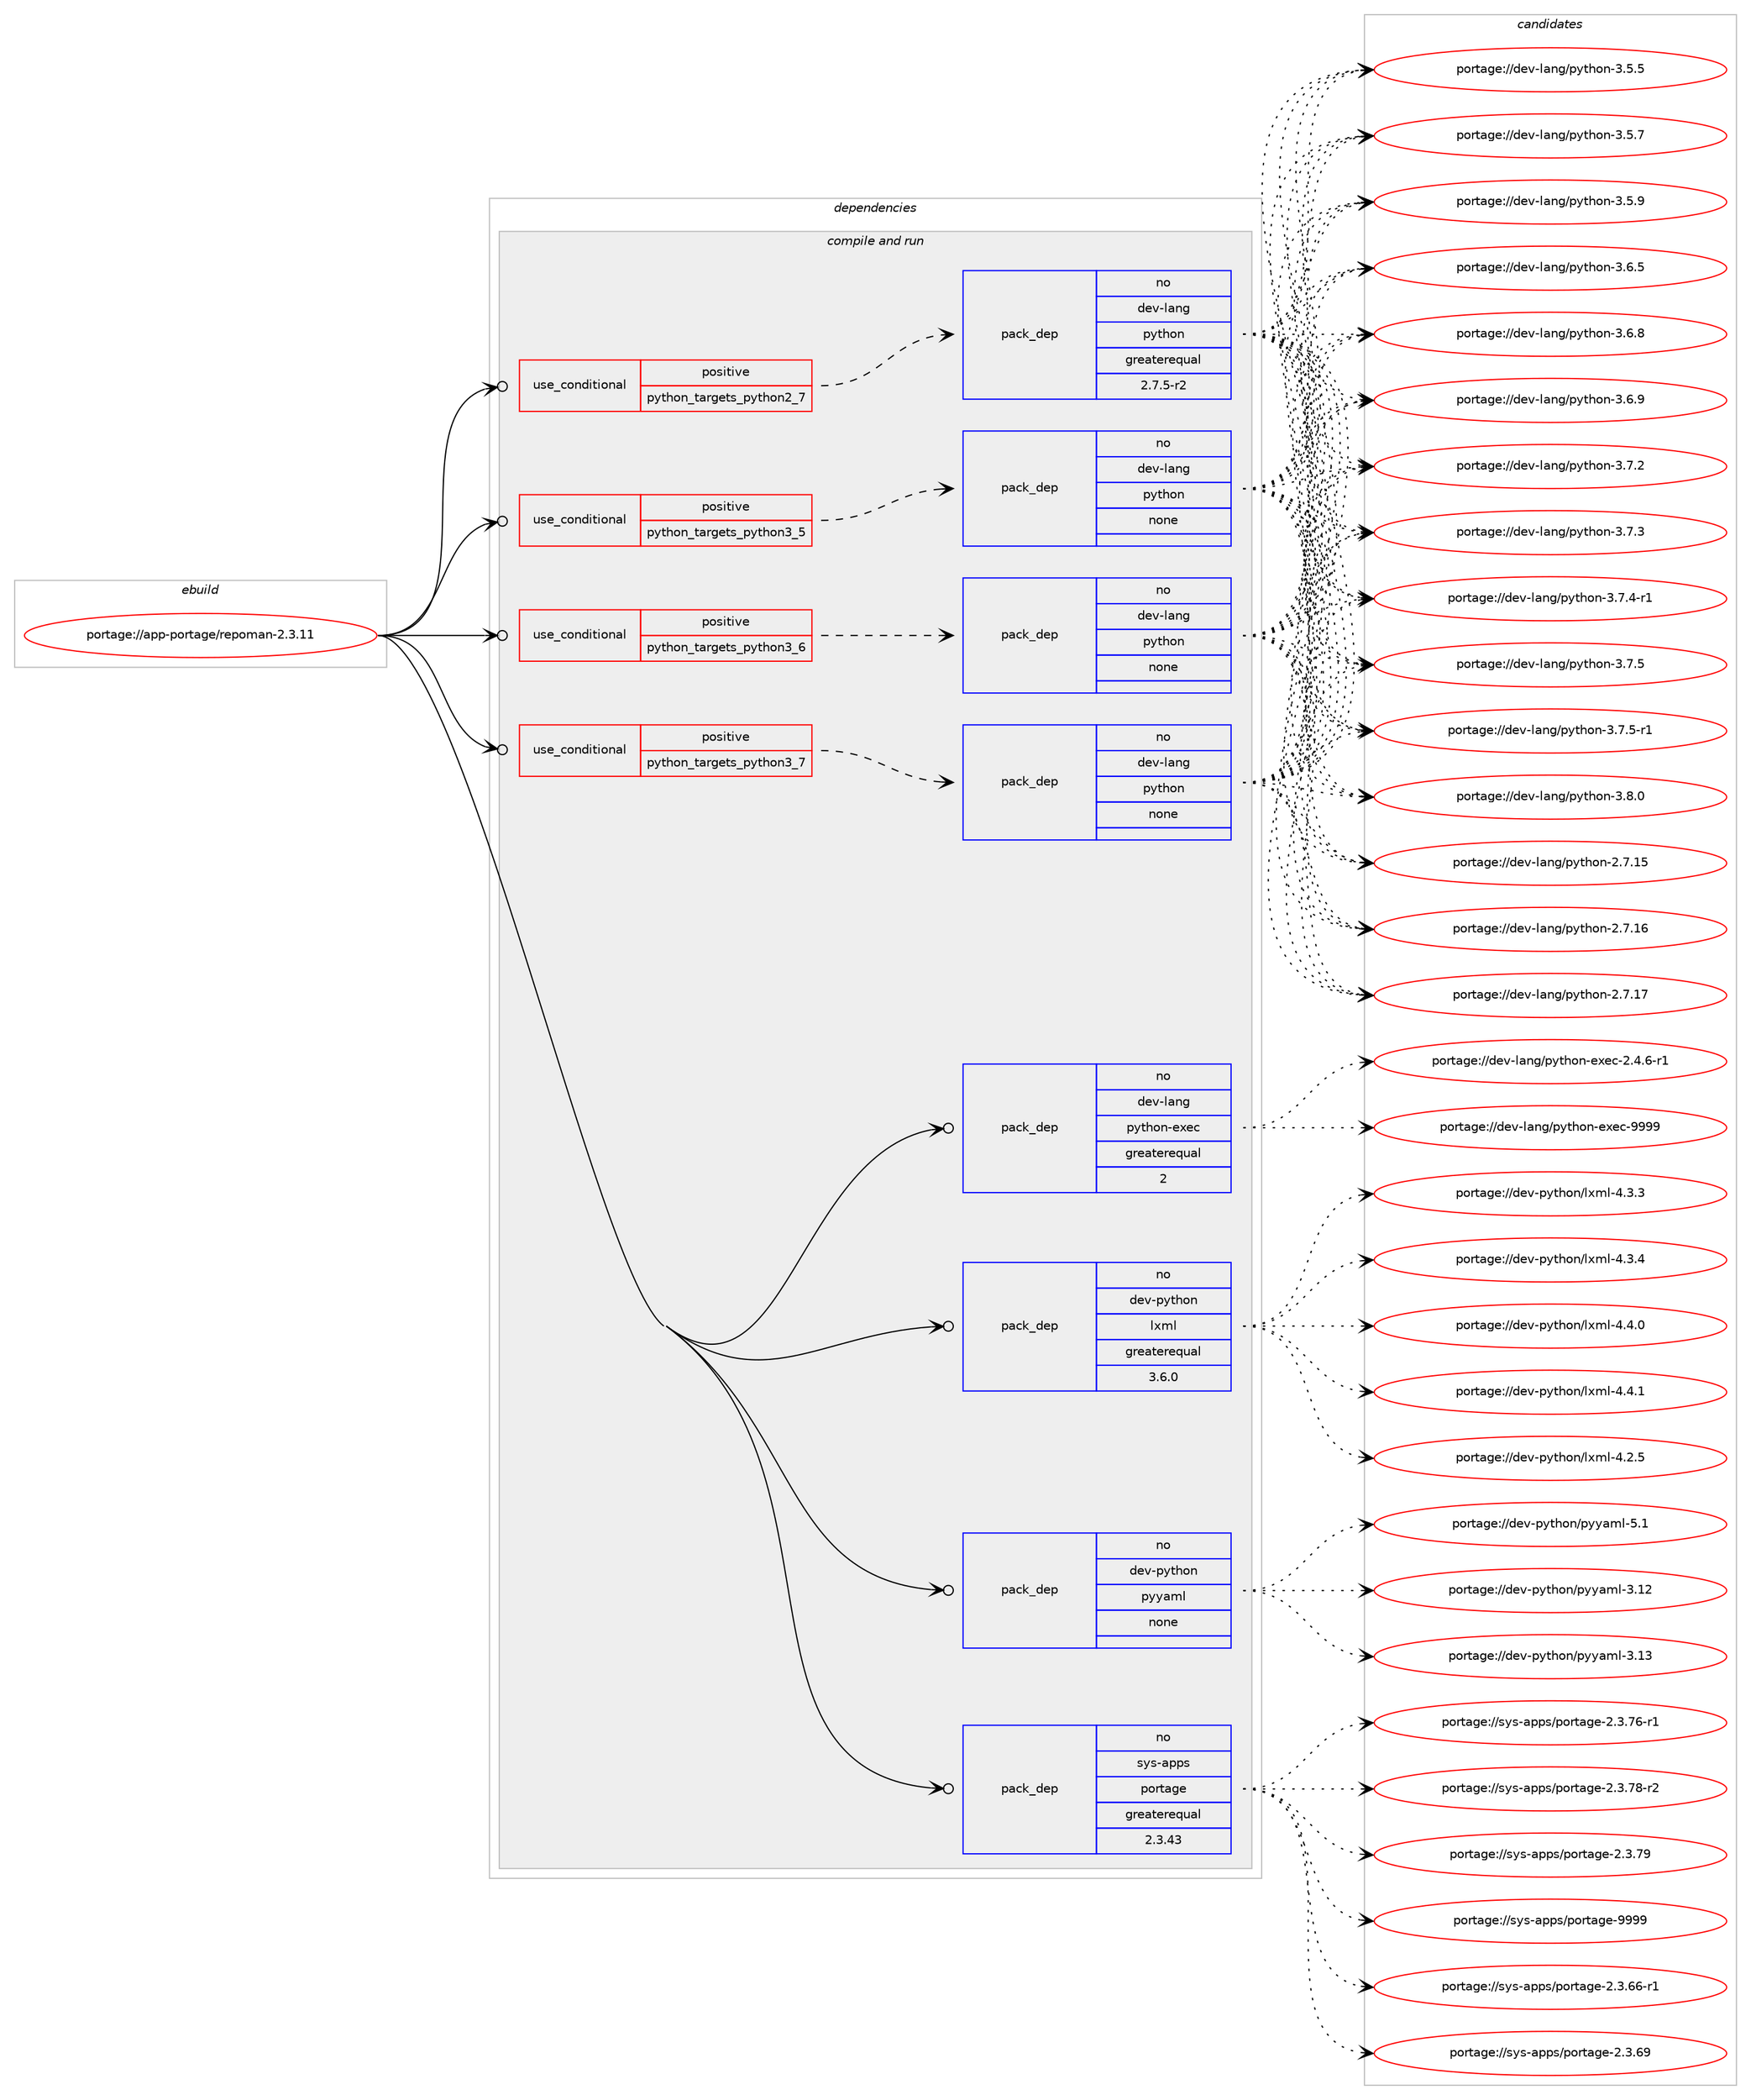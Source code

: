 digraph prolog {

# *************
# Graph options
# *************

newrank=true;
concentrate=true;
compound=true;
graph [rankdir=LR,fontname=Helvetica,fontsize=10,ranksep=1.5];#, ranksep=2.5, nodesep=0.2];
edge  [arrowhead=vee];
node  [fontname=Helvetica,fontsize=10];

# **********
# The ebuild
# **********

subgraph cluster_leftcol {
color=gray;
rank=same;
label=<<i>ebuild</i>>;
id [label="portage://app-portage/repoman-2.3.11", color=red, width=4, href="../app-portage/repoman-2.3.11.svg"];
}

# ****************
# The dependencies
# ****************

subgraph cluster_midcol {
color=gray;
label=<<i>dependencies</i>>;
subgraph cluster_compile {
fillcolor="#eeeeee";
style=filled;
label=<<i>compile</i>>;
}
subgraph cluster_compileandrun {
fillcolor="#eeeeee";
style=filled;
label=<<i>compile and run</i>>;
subgraph cond10428 {
dependency42272 [label=<<TABLE BORDER="0" CELLBORDER="1" CELLSPACING="0" CELLPADDING="4"><TR><TD ROWSPAN="3" CELLPADDING="10">use_conditional</TD></TR><TR><TD>positive</TD></TR><TR><TD>python_targets_python2_7</TD></TR></TABLE>>, shape=none, color=red];
subgraph pack31138 {
dependency42273 [label=<<TABLE BORDER="0" CELLBORDER="1" CELLSPACING="0" CELLPADDING="4" WIDTH="220"><TR><TD ROWSPAN="6" CELLPADDING="30">pack_dep</TD></TR><TR><TD WIDTH="110">no</TD></TR><TR><TD>dev-lang</TD></TR><TR><TD>python</TD></TR><TR><TD>greaterequal</TD></TR><TR><TD>2.7.5-r2</TD></TR></TABLE>>, shape=none, color=blue];
}
dependency42272:e -> dependency42273:w [weight=20,style="dashed",arrowhead="vee"];
}
id:e -> dependency42272:w [weight=20,style="solid",arrowhead="odotvee"];
subgraph cond10429 {
dependency42274 [label=<<TABLE BORDER="0" CELLBORDER="1" CELLSPACING="0" CELLPADDING="4"><TR><TD ROWSPAN="3" CELLPADDING="10">use_conditional</TD></TR><TR><TD>positive</TD></TR><TR><TD>python_targets_python3_5</TD></TR></TABLE>>, shape=none, color=red];
subgraph pack31139 {
dependency42275 [label=<<TABLE BORDER="0" CELLBORDER="1" CELLSPACING="0" CELLPADDING="4" WIDTH="220"><TR><TD ROWSPAN="6" CELLPADDING="30">pack_dep</TD></TR><TR><TD WIDTH="110">no</TD></TR><TR><TD>dev-lang</TD></TR><TR><TD>python</TD></TR><TR><TD>none</TD></TR><TR><TD></TD></TR></TABLE>>, shape=none, color=blue];
}
dependency42274:e -> dependency42275:w [weight=20,style="dashed",arrowhead="vee"];
}
id:e -> dependency42274:w [weight=20,style="solid",arrowhead="odotvee"];
subgraph cond10430 {
dependency42276 [label=<<TABLE BORDER="0" CELLBORDER="1" CELLSPACING="0" CELLPADDING="4"><TR><TD ROWSPAN="3" CELLPADDING="10">use_conditional</TD></TR><TR><TD>positive</TD></TR><TR><TD>python_targets_python3_6</TD></TR></TABLE>>, shape=none, color=red];
subgraph pack31140 {
dependency42277 [label=<<TABLE BORDER="0" CELLBORDER="1" CELLSPACING="0" CELLPADDING="4" WIDTH="220"><TR><TD ROWSPAN="6" CELLPADDING="30">pack_dep</TD></TR><TR><TD WIDTH="110">no</TD></TR><TR><TD>dev-lang</TD></TR><TR><TD>python</TD></TR><TR><TD>none</TD></TR><TR><TD></TD></TR></TABLE>>, shape=none, color=blue];
}
dependency42276:e -> dependency42277:w [weight=20,style="dashed",arrowhead="vee"];
}
id:e -> dependency42276:w [weight=20,style="solid",arrowhead="odotvee"];
subgraph cond10431 {
dependency42278 [label=<<TABLE BORDER="0" CELLBORDER="1" CELLSPACING="0" CELLPADDING="4"><TR><TD ROWSPAN="3" CELLPADDING="10">use_conditional</TD></TR><TR><TD>positive</TD></TR><TR><TD>python_targets_python3_7</TD></TR></TABLE>>, shape=none, color=red];
subgraph pack31141 {
dependency42279 [label=<<TABLE BORDER="0" CELLBORDER="1" CELLSPACING="0" CELLPADDING="4" WIDTH="220"><TR><TD ROWSPAN="6" CELLPADDING="30">pack_dep</TD></TR><TR><TD WIDTH="110">no</TD></TR><TR><TD>dev-lang</TD></TR><TR><TD>python</TD></TR><TR><TD>none</TD></TR><TR><TD></TD></TR></TABLE>>, shape=none, color=blue];
}
dependency42278:e -> dependency42279:w [weight=20,style="dashed",arrowhead="vee"];
}
id:e -> dependency42278:w [weight=20,style="solid",arrowhead="odotvee"];
subgraph pack31142 {
dependency42280 [label=<<TABLE BORDER="0" CELLBORDER="1" CELLSPACING="0" CELLPADDING="4" WIDTH="220"><TR><TD ROWSPAN="6" CELLPADDING="30">pack_dep</TD></TR><TR><TD WIDTH="110">no</TD></TR><TR><TD>dev-lang</TD></TR><TR><TD>python-exec</TD></TR><TR><TD>greaterequal</TD></TR><TR><TD>2</TD></TR></TABLE>>, shape=none, color=blue];
}
id:e -> dependency42280:w [weight=20,style="solid",arrowhead="odotvee"];
subgraph pack31143 {
dependency42281 [label=<<TABLE BORDER="0" CELLBORDER="1" CELLSPACING="0" CELLPADDING="4" WIDTH="220"><TR><TD ROWSPAN="6" CELLPADDING="30">pack_dep</TD></TR><TR><TD WIDTH="110">no</TD></TR><TR><TD>dev-python</TD></TR><TR><TD>lxml</TD></TR><TR><TD>greaterequal</TD></TR><TR><TD>3.6.0</TD></TR></TABLE>>, shape=none, color=blue];
}
id:e -> dependency42281:w [weight=20,style="solid",arrowhead="odotvee"];
subgraph pack31144 {
dependency42282 [label=<<TABLE BORDER="0" CELLBORDER="1" CELLSPACING="0" CELLPADDING="4" WIDTH="220"><TR><TD ROWSPAN="6" CELLPADDING="30">pack_dep</TD></TR><TR><TD WIDTH="110">no</TD></TR><TR><TD>dev-python</TD></TR><TR><TD>pyyaml</TD></TR><TR><TD>none</TD></TR><TR><TD></TD></TR></TABLE>>, shape=none, color=blue];
}
id:e -> dependency42282:w [weight=20,style="solid",arrowhead="odotvee"];
subgraph pack31145 {
dependency42283 [label=<<TABLE BORDER="0" CELLBORDER="1" CELLSPACING="0" CELLPADDING="4" WIDTH="220"><TR><TD ROWSPAN="6" CELLPADDING="30">pack_dep</TD></TR><TR><TD WIDTH="110">no</TD></TR><TR><TD>sys-apps</TD></TR><TR><TD>portage</TD></TR><TR><TD>greaterequal</TD></TR><TR><TD>2.3.43</TD></TR></TABLE>>, shape=none, color=blue];
}
id:e -> dependency42283:w [weight=20,style="solid",arrowhead="odotvee"];
}
subgraph cluster_run {
fillcolor="#eeeeee";
style=filled;
label=<<i>run</i>>;
}
}

# **************
# The candidates
# **************

subgraph cluster_choices {
rank=same;
color=gray;
label=<<i>candidates</i>>;

subgraph choice31138 {
color=black;
nodesep=1;
choiceportage10010111845108971101034711212111610411111045504655464953 [label="portage://dev-lang/python-2.7.15", color=red, width=4,href="../dev-lang/python-2.7.15.svg"];
choiceportage10010111845108971101034711212111610411111045504655464954 [label="portage://dev-lang/python-2.7.16", color=red, width=4,href="../dev-lang/python-2.7.16.svg"];
choiceportage10010111845108971101034711212111610411111045504655464955 [label="portage://dev-lang/python-2.7.17", color=red, width=4,href="../dev-lang/python-2.7.17.svg"];
choiceportage100101118451089711010347112121116104111110455146534653 [label="portage://dev-lang/python-3.5.5", color=red, width=4,href="../dev-lang/python-3.5.5.svg"];
choiceportage100101118451089711010347112121116104111110455146534655 [label="portage://dev-lang/python-3.5.7", color=red, width=4,href="../dev-lang/python-3.5.7.svg"];
choiceportage100101118451089711010347112121116104111110455146534657 [label="portage://dev-lang/python-3.5.9", color=red, width=4,href="../dev-lang/python-3.5.9.svg"];
choiceportage100101118451089711010347112121116104111110455146544653 [label="portage://dev-lang/python-3.6.5", color=red, width=4,href="../dev-lang/python-3.6.5.svg"];
choiceportage100101118451089711010347112121116104111110455146544656 [label="portage://dev-lang/python-3.6.8", color=red, width=4,href="../dev-lang/python-3.6.8.svg"];
choiceportage100101118451089711010347112121116104111110455146544657 [label="portage://dev-lang/python-3.6.9", color=red, width=4,href="../dev-lang/python-3.6.9.svg"];
choiceportage100101118451089711010347112121116104111110455146554650 [label="portage://dev-lang/python-3.7.2", color=red, width=4,href="../dev-lang/python-3.7.2.svg"];
choiceportage100101118451089711010347112121116104111110455146554651 [label="portage://dev-lang/python-3.7.3", color=red, width=4,href="../dev-lang/python-3.7.3.svg"];
choiceportage1001011184510897110103471121211161041111104551465546524511449 [label="portage://dev-lang/python-3.7.4-r1", color=red, width=4,href="../dev-lang/python-3.7.4-r1.svg"];
choiceportage100101118451089711010347112121116104111110455146554653 [label="portage://dev-lang/python-3.7.5", color=red, width=4,href="../dev-lang/python-3.7.5.svg"];
choiceportage1001011184510897110103471121211161041111104551465546534511449 [label="portage://dev-lang/python-3.7.5-r1", color=red, width=4,href="../dev-lang/python-3.7.5-r1.svg"];
choiceportage100101118451089711010347112121116104111110455146564648 [label="portage://dev-lang/python-3.8.0", color=red, width=4,href="../dev-lang/python-3.8.0.svg"];
dependency42273:e -> choiceportage10010111845108971101034711212111610411111045504655464953:w [style=dotted,weight="100"];
dependency42273:e -> choiceportage10010111845108971101034711212111610411111045504655464954:w [style=dotted,weight="100"];
dependency42273:e -> choiceportage10010111845108971101034711212111610411111045504655464955:w [style=dotted,weight="100"];
dependency42273:e -> choiceportage100101118451089711010347112121116104111110455146534653:w [style=dotted,weight="100"];
dependency42273:e -> choiceportage100101118451089711010347112121116104111110455146534655:w [style=dotted,weight="100"];
dependency42273:e -> choiceportage100101118451089711010347112121116104111110455146534657:w [style=dotted,weight="100"];
dependency42273:e -> choiceportage100101118451089711010347112121116104111110455146544653:w [style=dotted,weight="100"];
dependency42273:e -> choiceportage100101118451089711010347112121116104111110455146544656:w [style=dotted,weight="100"];
dependency42273:e -> choiceportage100101118451089711010347112121116104111110455146544657:w [style=dotted,weight="100"];
dependency42273:e -> choiceportage100101118451089711010347112121116104111110455146554650:w [style=dotted,weight="100"];
dependency42273:e -> choiceportage100101118451089711010347112121116104111110455146554651:w [style=dotted,weight="100"];
dependency42273:e -> choiceportage1001011184510897110103471121211161041111104551465546524511449:w [style=dotted,weight="100"];
dependency42273:e -> choiceportage100101118451089711010347112121116104111110455146554653:w [style=dotted,weight="100"];
dependency42273:e -> choiceportage1001011184510897110103471121211161041111104551465546534511449:w [style=dotted,weight="100"];
dependency42273:e -> choiceportage100101118451089711010347112121116104111110455146564648:w [style=dotted,weight="100"];
}
subgraph choice31139 {
color=black;
nodesep=1;
choiceportage10010111845108971101034711212111610411111045504655464953 [label="portage://dev-lang/python-2.7.15", color=red, width=4,href="../dev-lang/python-2.7.15.svg"];
choiceportage10010111845108971101034711212111610411111045504655464954 [label="portage://dev-lang/python-2.7.16", color=red, width=4,href="../dev-lang/python-2.7.16.svg"];
choiceportage10010111845108971101034711212111610411111045504655464955 [label="portage://dev-lang/python-2.7.17", color=red, width=4,href="../dev-lang/python-2.7.17.svg"];
choiceportage100101118451089711010347112121116104111110455146534653 [label="portage://dev-lang/python-3.5.5", color=red, width=4,href="../dev-lang/python-3.5.5.svg"];
choiceportage100101118451089711010347112121116104111110455146534655 [label="portage://dev-lang/python-3.5.7", color=red, width=4,href="../dev-lang/python-3.5.7.svg"];
choiceportage100101118451089711010347112121116104111110455146534657 [label="portage://dev-lang/python-3.5.9", color=red, width=4,href="../dev-lang/python-3.5.9.svg"];
choiceportage100101118451089711010347112121116104111110455146544653 [label="portage://dev-lang/python-3.6.5", color=red, width=4,href="../dev-lang/python-3.6.5.svg"];
choiceportage100101118451089711010347112121116104111110455146544656 [label="portage://dev-lang/python-3.6.8", color=red, width=4,href="../dev-lang/python-3.6.8.svg"];
choiceportage100101118451089711010347112121116104111110455146544657 [label="portage://dev-lang/python-3.6.9", color=red, width=4,href="../dev-lang/python-3.6.9.svg"];
choiceportage100101118451089711010347112121116104111110455146554650 [label="portage://dev-lang/python-3.7.2", color=red, width=4,href="../dev-lang/python-3.7.2.svg"];
choiceportage100101118451089711010347112121116104111110455146554651 [label="portage://dev-lang/python-3.7.3", color=red, width=4,href="../dev-lang/python-3.7.3.svg"];
choiceportage1001011184510897110103471121211161041111104551465546524511449 [label="portage://dev-lang/python-3.7.4-r1", color=red, width=4,href="../dev-lang/python-3.7.4-r1.svg"];
choiceportage100101118451089711010347112121116104111110455146554653 [label="portage://dev-lang/python-3.7.5", color=red, width=4,href="../dev-lang/python-3.7.5.svg"];
choiceportage1001011184510897110103471121211161041111104551465546534511449 [label="portage://dev-lang/python-3.7.5-r1", color=red, width=4,href="../dev-lang/python-3.7.5-r1.svg"];
choiceportage100101118451089711010347112121116104111110455146564648 [label="portage://dev-lang/python-3.8.0", color=red, width=4,href="../dev-lang/python-3.8.0.svg"];
dependency42275:e -> choiceportage10010111845108971101034711212111610411111045504655464953:w [style=dotted,weight="100"];
dependency42275:e -> choiceportage10010111845108971101034711212111610411111045504655464954:w [style=dotted,weight="100"];
dependency42275:e -> choiceportage10010111845108971101034711212111610411111045504655464955:w [style=dotted,weight="100"];
dependency42275:e -> choiceportage100101118451089711010347112121116104111110455146534653:w [style=dotted,weight="100"];
dependency42275:e -> choiceportage100101118451089711010347112121116104111110455146534655:w [style=dotted,weight="100"];
dependency42275:e -> choiceportage100101118451089711010347112121116104111110455146534657:w [style=dotted,weight="100"];
dependency42275:e -> choiceportage100101118451089711010347112121116104111110455146544653:w [style=dotted,weight="100"];
dependency42275:e -> choiceportage100101118451089711010347112121116104111110455146544656:w [style=dotted,weight="100"];
dependency42275:e -> choiceportage100101118451089711010347112121116104111110455146544657:w [style=dotted,weight="100"];
dependency42275:e -> choiceportage100101118451089711010347112121116104111110455146554650:w [style=dotted,weight="100"];
dependency42275:e -> choiceportage100101118451089711010347112121116104111110455146554651:w [style=dotted,weight="100"];
dependency42275:e -> choiceportage1001011184510897110103471121211161041111104551465546524511449:w [style=dotted,weight="100"];
dependency42275:e -> choiceportage100101118451089711010347112121116104111110455146554653:w [style=dotted,weight="100"];
dependency42275:e -> choiceportage1001011184510897110103471121211161041111104551465546534511449:w [style=dotted,weight="100"];
dependency42275:e -> choiceportage100101118451089711010347112121116104111110455146564648:w [style=dotted,weight="100"];
}
subgraph choice31140 {
color=black;
nodesep=1;
choiceportage10010111845108971101034711212111610411111045504655464953 [label="portage://dev-lang/python-2.7.15", color=red, width=4,href="../dev-lang/python-2.7.15.svg"];
choiceportage10010111845108971101034711212111610411111045504655464954 [label="portage://dev-lang/python-2.7.16", color=red, width=4,href="../dev-lang/python-2.7.16.svg"];
choiceportage10010111845108971101034711212111610411111045504655464955 [label="portage://dev-lang/python-2.7.17", color=red, width=4,href="../dev-lang/python-2.7.17.svg"];
choiceportage100101118451089711010347112121116104111110455146534653 [label="portage://dev-lang/python-3.5.5", color=red, width=4,href="../dev-lang/python-3.5.5.svg"];
choiceportage100101118451089711010347112121116104111110455146534655 [label="portage://dev-lang/python-3.5.7", color=red, width=4,href="../dev-lang/python-3.5.7.svg"];
choiceportage100101118451089711010347112121116104111110455146534657 [label="portage://dev-lang/python-3.5.9", color=red, width=4,href="../dev-lang/python-3.5.9.svg"];
choiceportage100101118451089711010347112121116104111110455146544653 [label="portage://dev-lang/python-3.6.5", color=red, width=4,href="../dev-lang/python-3.6.5.svg"];
choiceportage100101118451089711010347112121116104111110455146544656 [label="portage://dev-lang/python-3.6.8", color=red, width=4,href="../dev-lang/python-3.6.8.svg"];
choiceportage100101118451089711010347112121116104111110455146544657 [label="portage://dev-lang/python-3.6.9", color=red, width=4,href="../dev-lang/python-3.6.9.svg"];
choiceportage100101118451089711010347112121116104111110455146554650 [label="portage://dev-lang/python-3.7.2", color=red, width=4,href="../dev-lang/python-3.7.2.svg"];
choiceportage100101118451089711010347112121116104111110455146554651 [label="portage://dev-lang/python-3.7.3", color=red, width=4,href="../dev-lang/python-3.7.3.svg"];
choiceportage1001011184510897110103471121211161041111104551465546524511449 [label="portage://dev-lang/python-3.7.4-r1", color=red, width=4,href="../dev-lang/python-3.7.4-r1.svg"];
choiceportage100101118451089711010347112121116104111110455146554653 [label="portage://dev-lang/python-3.7.5", color=red, width=4,href="../dev-lang/python-3.7.5.svg"];
choiceportage1001011184510897110103471121211161041111104551465546534511449 [label="portage://dev-lang/python-3.7.5-r1", color=red, width=4,href="../dev-lang/python-3.7.5-r1.svg"];
choiceportage100101118451089711010347112121116104111110455146564648 [label="portage://dev-lang/python-3.8.0", color=red, width=4,href="../dev-lang/python-3.8.0.svg"];
dependency42277:e -> choiceportage10010111845108971101034711212111610411111045504655464953:w [style=dotted,weight="100"];
dependency42277:e -> choiceportage10010111845108971101034711212111610411111045504655464954:w [style=dotted,weight="100"];
dependency42277:e -> choiceportage10010111845108971101034711212111610411111045504655464955:w [style=dotted,weight="100"];
dependency42277:e -> choiceportage100101118451089711010347112121116104111110455146534653:w [style=dotted,weight="100"];
dependency42277:e -> choiceportage100101118451089711010347112121116104111110455146534655:w [style=dotted,weight="100"];
dependency42277:e -> choiceportage100101118451089711010347112121116104111110455146534657:w [style=dotted,weight="100"];
dependency42277:e -> choiceportage100101118451089711010347112121116104111110455146544653:w [style=dotted,weight="100"];
dependency42277:e -> choiceportage100101118451089711010347112121116104111110455146544656:w [style=dotted,weight="100"];
dependency42277:e -> choiceportage100101118451089711010347112121116104111110455146544657:w [style=dotted,weight="100"];
dependency42277:e -> choiceportage100101118451089711010347112121116104111110455146554650:w [style=dotted,weight="100"];
dependency42277:e -> choiceportage100101118451089711010347112121116104111110455146554651:w [style=dotted,weight="100"];
dependency42277:e -> choiceportage1001011184510897110103471121211161041111104551465546524511449:w [style=dotted,weight="100"];
dependency42277:e -> choiceportage100101118451089711010347112121116104111110455146554653:w [style=dotted,weight="100"];
dependency42277:e -> choiceportage1001011184510897110103471121211161041111104551465546534511449:w [style=dotted,weight="100"];
dependency42277:e -> choiceportage100101118451089711010347112121116104111110455146564648:w [style=dotted,weight="100"];
}
subgraph choice31141 {
color=black;
nodesep=1;
choiceportage10010111845108971101034711212111610411111045504655464953 [label="portage://dev-lang/python-2.7.15", color=red, width=4,href="../dev-lang/python-2.7.15.svg"];
choiceportage10010111845108971101034711212111610411111045504655464954 [label="portage://dev-lang/python-2.7.16", color=red, width=4,href="../dev-lang/python-2.7.16.svg"];
choiceportage10010111845108971101034711212111610411111045504655464955 [label="portage://dev-lang/python-2.7.17", color=red, width=4,href="../dev-lang/python-2.7.17.svg"];
choiceportage100101118451089711010347112121116104111110455146534653 [label="portage://dev-lang/python-3.5.5", color=red, width=4,href="../dev-lang/python-3.5.5.svg"];
choiceportage100101118451089711010347112121116104111110455146534655 [label="portage://dev-lang/python-3.5.7", color=red, width=4,href="../dev-lang/python-3.5.7.svg"];
choiceportage100101118451089711010347112121116104111110455146534657 [label="portage://dev-lang/python-3.5.9", color=red, width=4,href="../dev-lang/python-3.5.9.svg"];
choiceportage100101118451089711010347112121116104111110455146544653 [label="portage://dev-lang/python-3.6.5", color=red, width=4,href="../dev-lang/python-3.6.5.svg"];
choiceportage100101118451089711010347112121116104111110455146544656 [label="portage://dev-lang/python-3.6.8", color=red, width=4,href="../dev-lang/python-3.6.8.svg"];
choiceportage100101118451089711010347112121116104111110455146544657 [label="portage://dev-lang/python-3.6.9", color=red, width=4,href="../dev-lang/python-3.6.9.svg"];
choiceportage100101118451089711010347112121116104111110455146554650 [label="portage://dev-lang/python-3.7.2", color=red, width=4,href="../dev-lang/python-3.7.2.svg"];
choiceportage100101118451089711010347112121116104111110455146554651 [label="portage://dev-lang/python-3.7.3", color=red, width=4,href="../dev-lang/python-3.7.3.svg"];
choiceportage1001011184510897110103471121211161041111104551465546524511449 [label="portage://dev-lang/python-3.7.4-r1", color=red, width=4,href="../dev-lang/python-3.7.4-r1.svg"];
choiceportage100101118451089711010347112121116104111110455146554653 [label="portage://dev-lang/python-3.7.5", color=red, width=4,href="../dev-lang/python-3.7.5.svg"];
choiceportage1001011184510897110103471121211161041111104551465546534511449 [label="portage://dev-lang/python-3.7.5-r1", color=red, width=4,href="../dev-lang/python-3.7.5-r1.svg"];
choiceportage100101118451089711010347112121116104111110455146564648 [label="portage://dev-lang/python-3.8.0", color=red, width=4,href="../dev-lang/python-3.8.0.svg"];
dependency42279:e -> choiceportage10010111845108971101034711212111610411111045504655464953:w [style=dotted,weight="100"];
dependency42279:e -> choiceportage10010111845108971101034711212111610411111045504655464954:w [style=dotted,weight="100"];
dependency42279:e -> choiceportage10010111845108971101034711212111610411111045504655464955:w [style=dotted,weight="100"];
dependency42279:e -> choiceportage100101118451089711010347112121116104111110455146534653:w [style=dotted,weight="100"];
dependency42279:e -> choiceportage100101118451089711010347112121116104111110455146534655:w [style=dotted,weight="100"];
dependency42279:e -> choiceportage100101118451089711010347112121116104111110455146534657:w [style=dotted,weight="100"];
dependency42279:e -> choiceportage100101118451089711010347112121116104111110455146544653:w [style=dotted,weight="100"];
dependency42279:e -> choiceportage100101118451089711010347112121116104111110455146544656:w [style=dotted,weight="100"];
dependency42279:e -> choiceportage100101118451089711010347112121116104111110455146544657:w [style=dotted,weight="100"];
dependency42279:e -> choiceportage100101118451089711010347112121116104111110455146554650:w [style=dotted,weight="100"];
dependency42279:e -> choiceportage100101118451089711010347112121116104111110455146554651:w [style=dotted,weight="100"];
dependency42279:e -> choiceportage1001011184510897110103471121211161041111104551465546524511449:w [style=dotted,weight="100"];
dependency42279:e -> choiceportage100101118451089711010347112121116104111110455146554653:w [style=dotted,weight="100"];
dependency42279:e -> choiceportage1001011184510897110103471121211161041111104551465546534511449:w [style=dotted,weight="100"];
dependency42279:e -> choiceportage100101118451089711010347112121116104111110455146564648:w [style=dotted,weight="100"];
}
subgraph choice31142 {
color=black;
nodesep=1;
choiceportage10010111845108971101034711212111610411111045101120101994550465246544511449 [label="portage://dev-lang/python-exec-2.4.6-r1", color=red, width=4,href="../dev-lang/python-exec-2.4.6-r1.svg"];
choiceportage10010111845108971101034711212111610411111045101120101994557575757 [label="portage://dev-lang/python-exec-9999", color=red, width=4,href="../dev-lang/python-exec-9999.svg"];
dependency42280:e -> choiceportage10010111845108971101034711212111610411111045101120101994550465246544511449:w [style=dotted,weight="100"];
dependency42280:e -> choiceportage10010111845108971101034711212111610411111045101120101994557575757:w [style=dotted,weight="100"];
}
subgraph choice31143 {
color=black;
nodesep=1;
choiceportage1001011184511212111610411111047108120109108455246504653 [label="portage://dev-python/lxml-4.2.5", color=red, width=4,href="../dev-python/lxml-4.2.5.svg"];
choiceportage1001011184511212111610411111047108120109108455246514651 [label="portage://dev-python/lxml-4.3.3", color=red, width=4,href="../dev-python/lxml-4.3.3.svg"];
choiceportage1001011184511212111610411111047108120109108455246514652 [label="portage://dev-python/lxml-4.3.4", color=red, width=4,href="../dev-python/lxml-4.3.4.svg"];
choiceportage1001011184511212111610411111047108120109108455246524648 [label="portage://dev-python/lxml-4.4.0", color=red, width=4,href="../dev-python/lxml-4.4.0.svg"];
choiceportage1001011184511212111610411111047108120109108455246524649 [label="portage://dev-python/lxml-4.4.1", color=red, width=4,href="../dev-python/lxml-4.4.1.svg"];
dependency42281:e -> choiceportage1001011184511212111610411111047108120109108455246504653:w [style=dotted,weight="100"];
dependency42281:e -> choiceportage1001011184511212111610411111047108120109108455246514651:w [style=dotted,weight="100"];
dependency42281:e -> choiceportage1001011184511212111610411111047108120109108455246514652:w [style=dotted,weight="100"];
dependency42281:e -> choiceportage1001011184511212111610411111047108120109108455246524648:w [style=dotted,weight="100"];
dependency42281:e -> choiceportage1001011184511212111610411111047108120109108455246524649:w [style=dotted,weight="100"];
}
subgraph choice31144 {
color=black;
nodesep=1;
choiceportage1001011184511212111610411111047112121121971091084551464950 [label="portage://dev-python/pyyaml-3.12", color=red, width=4,href="../dev-python/pyyaml-3.12.svg"];
choiceportage1001011184511212111610411111047112121121971091084551464951 [label="portage://dev-python/pyyaml-3.13", color=red, width=4,href="../dev-python/pyyaml-3.13.svg"];
choiceportage10010111845112121116104111110471121211219710910845534649 [label="portage://dev-python/pyyaml-5.1", color=red, width=4,href="../dev-python/pyyaml-5.1.svg"];
dependency42282:e -> choiceportage1001011184511212111610411111047112121121971091084551464950:w [style=dotted,weight="100"];
dependency42282:e -> choiceportage1001011184511212111610411111047112121121971091084551464951:w [style=dotted,weight="100"];
dependency42282:e -> choiceportage10010111845112121116104111110471121211219710910845534649:w [style=dotted,weight="100"];
}
subgraph choice31145 {
color=black;
nodesep=1;
choiceportage11512111545971121121154711211111411697103101455046514654544511449 [label="portage://sys-apps/portage-2.3.66-r1", color=red, width=4,href="../sys-apps/portage-2.3.66-r1.svg"];
choiceportage1151211154597112112115471121111141169710310145504651465457 [label="portage://sys-apps/portage-2.3.69", color=red, width=4,href="../sys-apps/portage-2.3.69.svg"];
choiceportage11512111545971121121154711211111411697103101455046514655544511449 [label="portage://sys-apps/portage-2.3.76-r1", color=red, width=4,href="../sys-apps/portage-2.3.76-r1.svg"];
choiceportage11512111545971121121154711211111411697103101455046514655564511450 [label="portage://sys-apps/portage-2.3.78-r2", color=red, width=4,href="../sys-apps/portage-2.3.78-r2.svg"];
choiceportage1151211154597112112115471121111141169710310145504651465557 [label="portage://sys-apps/portage-2.3.79", color=red, width=4,href="../sys-apps/portage-2.3.79.svg"];
choiceportage115121115459711211211547112111114116971031014557575757 [label="portage://sys-apps/portage-9999", color=red, width=4,href="../sys-apps/portage-9999.svg"];
dependency42283:e -> choiceportage11512111545971121121154711211111411697103101455046514654544511449:w [style=dotted,weight="100"];
dependency42283:e -> choiceportage1151211154597112112115471121111141169710310145504651465457:w [style=dotted,weight="100"];
dependency42283:e -> choiceportage11512111545971121121154711211111411697103101455046514655544511449:w [style=dotted,weight="100"];
dependency42283:e -> choiceportage11512111545971121121154711211111411697103101455046514655564511450:w [style=dotted,weight="100"];
dependency42283:e -> choiceportage1151211154597112112115471121111141169710310145504651465557:w [style=dotted,weight="100"];
dependency42283:e -> choiceportage115121115459711211211547112111114116971031014557575757:w [style=dotted,weight="100"];
}
}

}
